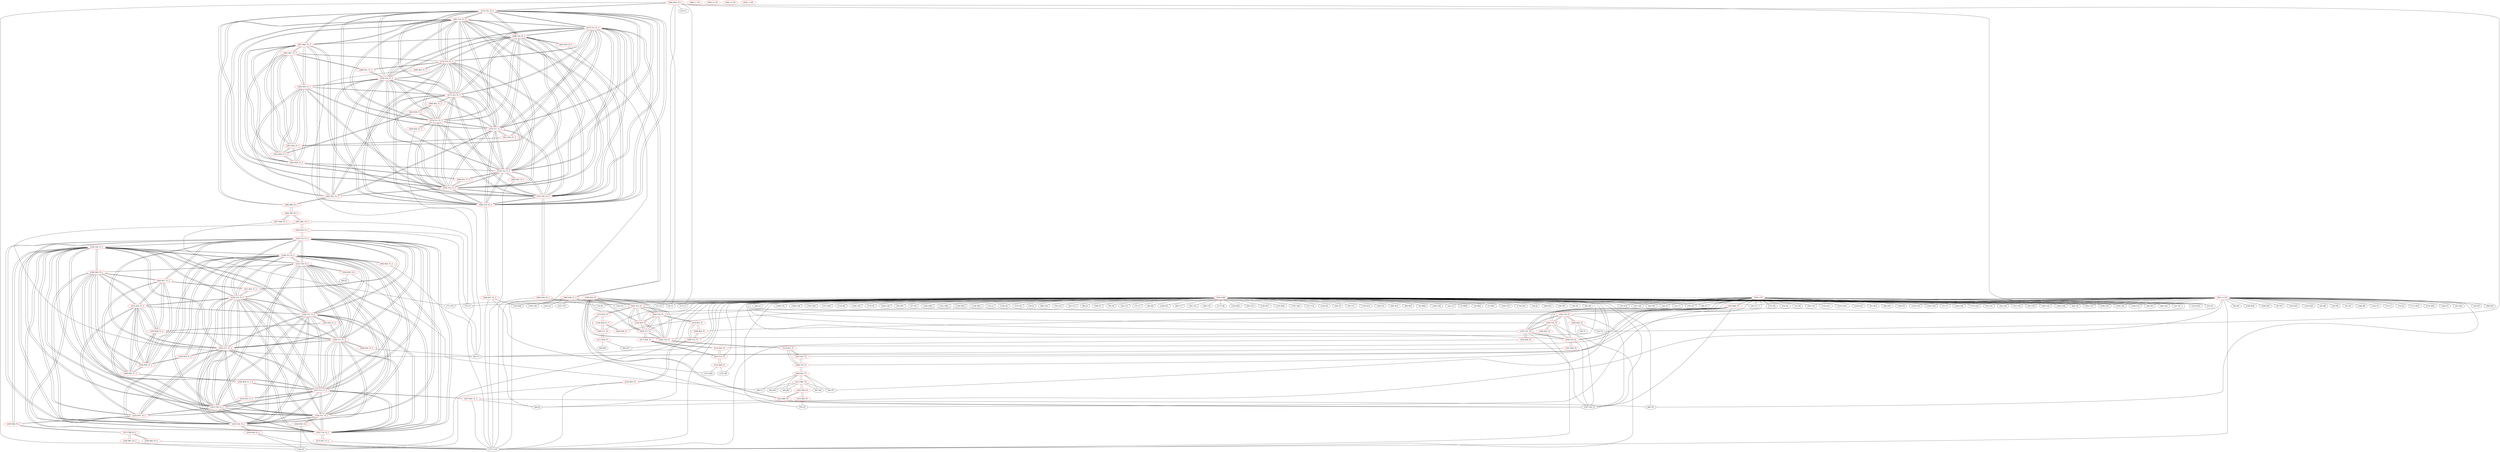 graph {
	188 [label="(188) R35_T2" color=red]
	203 [label="(203) T15_T1"]
	204 [label="(204) T16_T1"]
	202 [label="(202) T14_T1"]
	205 [label="(205) T17_T1"]
	218 [label="(218) R35_T1"]
	222 [label="(222) R80_P3"]
	187 [label="(187) T22_T1"]
	189 [label="(189) R36_T2" color=red]
	177 [label="(177) U10"]
	10 [label="(10) U2"]
	16 [label="(16) T1"]
	194 [label="(194) T18_T2"]
	190 [label="(190) R37_T2" color=red]
	177 [label="(177) U10"]
	195 [label="(195) T19_T2"]
	191 [label="(191) R38_T2" color=red]
	44 [label="(44) U5"]
	196 [label="(196) T20_T2"]
	192 [label="(192) R39_T2" color=red]
	177 [label="(177) U10"]
	197 [label="(197) T21_T2"]
	193 [label="(193) R40_T2" color=red]
	195 [label="(195) T19_T2"]
	196 [label="(196) T20_T2"]
	197 [label="(197) T21_T2"]
	187 [label="(187) T22_T1"]
	194 [label="(194) T18_T2"]
	194 [label="(194) T18_T2" color=red]
	195 [label="(195) T19_T2"]
	196 [label="(196) T20_T2"]
	197 [label="(197) T21_T2"]
	187 [label="(187) T22_T1"]
	193 [label="(193) R40_T2"]
	189 [label="(189) R36_T2"]
	195 [label="(195) T19_T2" color=red]
	196 [label="(196) T20_T2"]
	197 [label="(197) T21_T2"]
	187 [label="(187) T22_T1"]
	194 [label="(194) T18_T2"]
	193 [label="(193) R40_T2"]
	190 [label="(190) R37_T2"]
	196 [label="(196) T20_T2" color=red]
	195 [label="(195) T19_T2"]
	197 [label="(197) T21_T2"]
	187 [label="(187) T22_T1"]
	194 [label="(194) T18_T2"]
	193 [label="(193) R40_T2"]
	191 [label="(191) R38_T2"]
	197 [label="(197) T21_T2" color=red]
	195 [label="(195) T19_T2"]
	196 [label="(196) T20_T2"]
	187 [label="(187) T22_T1"]
	194 [label="(194) T18_T2"]
	193 [label="(193) R40_T2"]
	192 [label="(192) R39_T2"]
	198 [label="(198) T10_T1" color=red]
	206 [label="(206) R23_T1"]
	207 [label="(207) R27_T1"]
	214 [label="(214) R31_T1"]
	199 [label="(199) T11_T1" color=red]
	211 [label="(211) R24_T1"]
	215 [label="(215) R32_T1"]
	219 [label="(219) R28_T1_T"]
	200 [label="(200) T12_T1" color=red]
	216 [label="(216) R33_T1"]
	209 [label="(209) R29_T1"]
	210 [label="(210) R25_T1"]
	201 [label="(201) T13_T1" color=red]
	213 [label="(213) R30_T1"]
	217 [label="(217) R34_T1"]
	212 [label="(212) R26_T1"]
	202 [label="(202) T14_T1" color=red]
	203 [label="(203) T15_T1"]
	204 [label="(204) T16_T1"]
	205 [label="(205) T17_T1"]
	188 [label="(188) R35_T2"]
	218 [label="(218) R35_T1"]
	214 [label="(214) R31_T1"]
	203 [label="(203) T15_T1" color=red]
	204 [label="(204) T16_T1"]
	202 [label="(202) T14_T1"]
	205 [label="(205) T17_T1"]
	188 [label="(188) R35_T2"]
	218 [label="(218) R35_T1"]
	215 [label="(215) R32_T1"]
	204 [label="(204) T16_T1" color=red]
	203 [label="(203) T15_T1"]
	202 [label="(202) T14_T1"]
	205 [label="(205) T17_T1"]
	188 [label="(188) R35_T2"]
	218 [label="(218) R35_T1"]
	216 [label="(216) R33_T1"]
	205 [label="(205) T17_T1" color=red]
	203 [label="(203) T15_T1"]
	204 [label="(204) T16_T1"]
	202 [label="(202) T14_T1"]
	188 [label="(188) R35_T2"]
	218 [label="(218) R35_T1"]
	217 [label="(217) R34_T1"]
	206 [label="(206) R23_T1" color=red]
	221 [label="(221) R81_P3"]
	89 [label="(89) F1"]
	82 [label="(82) D7"]
	93 [label="(93) JP3"]
	92 [label="(92) JP2"]
	81 [label="(81) D8"]
	198 [label="(198) T10_T1"]
	207 [label="(207) R27_T1" color=red]
	198 [label="(198) T10_T1"]
	214 [label="(214) R31_T1"]
	208 [label="(208) R28_T1" color=red]
	219 [label="(219) R28_T1_T"]
	209 [label="(209) R29_T1" color=red]
	216 [label="(216) R33_T1"]
	200 [label="(200) T12_T1"]
	210 [label="(210) R25_T1" color=red]
	177 [label="(177) U10"]
	144 [label="(144) P2"]
	200 [label="(200) T12_T1"]
	211 [label="(211) R24_T1" color=red]
	95 [label="(95) R17"]
	94 [label="(94) JP4"]
	199 [label="(199) T11_T1"]
	212 [label="(212) R26_T1" color=red]
	132 [label="(132) Q6"]
	131 [label="(131) R42"]
	201 [label="(201) T13_T1"]
	213 [label="(213) R30_T1" color=red]
	217 [label="(217) R34_T1"]
	201 [label="(201) T13_T1"]
	214 [label="(214) R31_T1" color=red]
	207 [label="(207) R27_T1"]
	198 [label="(198) T10_T1"]
	202 [label="(202) T14_T1"]
	215 [label="(215) R32_T1" color=red]
	203 [label="(203) T15_T1"]
	199 [label="(199) T11_T1"]
	219 [label="(219) R28_T1_T"]
	216 [label="(216) R33_T1" color=red]
	204 [label="(204) T16_T1"]
	200 [label="(200) T12_T1"]
	209 [label="(209) R29_T1"]
	217 [label="(217) R34_T1" color=red]
	205 [label="(205) T17_T1"]
	213 [label="(213) R30_T1"]
	201 [label="(201) T13_T1"]
	218 [label="(218) R35_T1" color=red]
	203 [label="(203) T15_T1"]
	204 [label="(204) T16_T1"]
	202 [label="(202) T14_T1"]
	205 [label="(205) T17_T1"]
	188 [label="(188) R35_T2"]
	219 [label="(219) R28_T1_T" color=red]
	215 [label="(215) R32_T1"]
	199 [label="(199) T11_T1"]
	208 [label="(208) R28_T1"]
	220 [label="(220) T80_P3" color=red]
	221 [label="(221) R81_P3"]
	223 [label="(223) R82_P3"]
	222 [label="(222) R80_P3"]
	221 [label="(221) R81_P3" color=red]
	89 [label="(89) F1"]
	82 [label="(82) D7"]
	93 [label="(93) JP3"]
	92 [label="(92) JP2"]
	81 [label="(81) D8"]
	206 [label="(206) R23_T1"]
	220 [label="(220) T80_P3"]
	222 [label="(222) R80_P3" color=red]
	187 [label="(187) T22_T1"]
	188 [label="(188) R35_T2"]
	220 [label="(220) T80_P3"]
	223 [label="(223) R82_P3" color=red]
	78 [label="(78) U9"]
	220 [label="(220) T80_P3"]
	224 [label="(224) T22_T1_2" color=red]
	238 [label="(238) T13_T1_2"]
	231 [label="(231) T18_T2_2"]
	232 [label="(232) T19_T2_2"]
	237 [label="(237) T12_T1_2"]
	240 [label="(240) T15_T1_2"]
	239 [label="(239) T14_T1_2"]
	233 [label="(233) T20_T2_2"]
	234 [label="(234) T21_T2_2"]
	236 [label="(236) T11_T1_2"]
	235 [label="(235) T10_T1_2"]
	241 [label="(241) T16_T1_2"]
	242 [label="(242) T17_T1_2"]
	230 [label="(230) R40_T2_2"]
	259 [label="(259) R80_P3_2"]
	225 [label="(225) R35_T2_2"]
	225 [label="(225) R35_T2_2" color=red]
	240 [label="(240) T15_T1_2"]
	241 [label="(241) T16_T1_2"]
	239 [label="(239) T14_T1_2"]
	242 [label="(242) T17_T1_2"]
	255 [label="(255) R35_T1_2"]
	259 [label="(259) R80_P3_2"]
	224 [label="(224) T22_T1_2"]
	226 [label="(226) R36_T2_2" color=red]
	85 [label="(85) J5"]
	89 [label="(89) F1"]
	231 [label="(231) T18_T2_2"]
	227 [label="(227) R37_T2_2" color=red]
	177 [label="(177) U10"]
	232 [label="(232) T19_T2_2"]
	228 [label="(228) R38_T2_2" color=red]
	177 [label="(177) U10"]
	144 [label="(144) P2"]
	233 [label="(233) T20_T2_2"]
	229 [label="(229) R39_T2_2" color=red]
	144 [label="(144) P2"]
	177 [label="(177) U10"]
	234 [label="(234) T21_T2_2"]
	230 [label="(230) R40_T2_2" color=red]
	232 [label="(232) T19_T2_2"]
	233 [label="(233) T20_T2_2"]
	234 [label="(234) T21_T2_2"]
	224 [label="(224) T22_T1_2"]
	231 [label="(231) T18_T2_2"]
	246 [label="(246) R29_T1_2"]
	245 [label="(245) R28_T1_2"]
	250 [label="(250) R30_T1_2"]
	244 [label="(244) R27_T1_2"]
	255 [label="(255) R35_T1_2"]
	231 [label="(231) T18_T2_2" color=red]
	238 [label="(238) T13_T1_2"]
	232 [label="(232) T19_T2_2"]
	237 [label="(237) T12_T1_2"]
	240 [label="(240) T15_T1_2"]
	239 [label="(239) T14_T1_2"]
	233 [label="(233) T20_T2_2"]
	234 [label="(234) T21_T2_2"]
	236 [label="(236) T11_T1_2"]
	235 [label="(235) T10_T1_2"]
	224 [label="(224) T22_T1_2"]
	241 [label="(241) T16_T1_2"]
	242 [label="(242) T17_T1_2"]
	230 [label="(230) R40_T2_2"]
	226 [label="(226) R36_T2_2"]
	232 [label="(232) T19_T2_2" color=red]
	238 [label="(238) T13_T1_2"]
	231 [label="(231) T18_T2_2"]
	237 [label="(237) T12_T1_2"]
	240 [label="(240) T15_T1_2"]
	239 [label="(239) T14_T1_2"]
	233 [label="(233) T20_T2_2"]
	234 [label="(234) T21_T2_2"]
	236 [label="(236) T11_T1_2"]
	235 [label="(235) T10_T1_2"]
	224 [label="(224) T22_T1_2"]
	241 [label="(241) T16_T1_2"]
	242 [label="(242) T17_T1_2"]
	230 [label="(230) R40_T2_2"]
	227 [label="(227) R37_T2_2"]
	233 [label="(233) T20_T2_2" color=red]
	238 [label="(238) T13_T1_2"]
	231 [label="(231) T18_T2_2"]
	232 [label="(232) T19_T2_2"]
	237 [label="(237) T12_T1_2"]
	240 [label="(240) T15_T1_2"]
	239 [label="(239) T14_T1_2"]
	234 [label="(234) T21_T2_2"]
	236 [label="(236) T11_T1_2"]
	235 [label="(235) T10_T1_2"]
	224 [label="(224) T22_T1_2"]
	241 [label="(241) T16_T1_2"]
	242 [label="(242) T17_T1_2"]
	230 [label="(230) R40_T2_2"]
	228 [label="(228) R38_T2_2"]
	234 [label="(234) T21_T2_2" color=red]
	238 [label="(238) T13_T1_2"]
	231 [label="(231) T18_T2_2"]
	232 [label="(232) T19_T2_2"]
	237 [label="(237) T12_T1_2"]
	240 [label="(240) T15_T1_2"]
	239 [label="(239) T14_T1_2"]
	233 [label="(233) T20_T2_2"]
	236 [label="(236) T11_T1_2"]
	235 [label="(235) T10_T1_2"]
	224 [label="(224) T22_T1_2"]
	241 [label="(241) T16_T1_2"]
	242 [label="(242) T17_T1_2"]
	230 [label="(230) R40_T2_2"]
	229 [label="(229) R39_T2_2"]
	235 [label="(235) T10_T1_2" color=red]
	238 [label="(238) T13_T1_2"]
	231 [label="(231) T18_T2_2"]
	232 [label="(232) T19_T2_2"]
	237 [label="(237) T12_T1_2"]
	240 [label="(240) T15_T1_2"]
	239 [label="(239) T14_T1_2"]
	233 [label="(233) T20_T2_2"]
	234 [label="(234) T21_T2_2"]
	236 [label="(236) T11_T1_2"]
	224 [label="(224) T22_T1_2"]
	241 [label="(241) T16_T1_2"]
	242 [label="(242) T17_T1_2"]
	243 [label="(243) R23_T1_2"]
	244 [label="(244) R27_T1_2"]
	251 [label="(251) R31_T1_2"]
	236 [label="(236) T11_T1_2" color=red]
	238 [label="(238) T13_T1_2"]
	231 [label="(231) T18_T2_2"]
	232 [label="(232) T19_T2_2"]
	237 [label="(237) T12_T1_2"]
	240 [label="(240) T15_T1_2"]
	239 [label="(239) T14_T1_2"]
	233 [label="(233) T20_T2_2"]
	234 [label="(234) T21_T2_2"]
	235 [label="(235) T10_T1_2"]
	224 [label="(224) T22_T1_2"]
	241 [label="(241) T16_T1_2"]
	242 [label="(242) T17_T1_2"]
	248 [label="(248) R24_T1_2"]
	252 [label="(252) R32_T1_2"]
	245 [label="(245) R28_T1_2"]
	237 [label="(237) T12_T1_2" color=red]
	238 [label="(238) T13_T1_2"]
	231 [label="(231) T18_T2_2"]
	232 [label="(232) T19_T2_2"]
	240 [label="(240) T15_T1_2"]
	239 [label="(239) T14_T1_2"]
	233 [label="(233) T20_T2_2"]
	234 [label="(234) T21_T2_2"]
	236 [label="(236) T11_T1_2"]
	235 [label="(235) T10_T1_2"]
	224 [label="(224) T22_T1_2"]
	241 [label="(241) T16_T1_2"]
	242 [label="(242) T17_T1_2"]
	253 [label="(253) R33_T1_2"]
	256 [label="(256) R29_T1_T_2"]
	247 [label="(247) R25_T1_2"]
	238 [label="(238) T13_T1_2" color=red]
	231 [label="(231) T18_T2_2"]
	232 [label="(232) T19_T2_2"]
	237 [label="(237) T12_T1_2"]
	240 [label="(240) T15_T1_2"]
	239 [label="(239) T14_T1_2"]
	233 [label="(233) T20_T2_2"]
	234 [label="(234) T21_T2_2"]
	236 [label="(236) T11_T1_2"]
	235 [label="(235) T10_T1_2"]
	224 [label="(224) T22_T1_2"]
	241 [label="(241) T16_T1_2"]
	242 [label="(242) T17_T1_2"]
	250 [label="(250) R30_T1_2"]
	254 [label="(254) R34_T1_2"]
	249 [label="(249) R26_T1_2"]
	239 [label="(239) T14_T1_2" color=red]
	238 [label="(238) T13_T1_2"]
	231 [label="(231) T18_T2_2"]
	232 [label="(232) T19_T2_2"]
	237 [label="(237) T12_T1_2"]
	240 [label="(240) T15_T1_2"]
	233 [label="(233) T20_T2_2"]
	234 [label="(234) T21_T2_2"]
	236 [label="(236) T11_T1_2"]
	235 [label="(235) T10_T1_2"]
	224 [label="(224) T22_T1_2"]
	241 [label="(241) T16_T1_2"]
	242 [label="(242) T17_T1_2"]
	225 [label="(225) R35_T2_2"]
	255 [label="(255) R35_T1_2"]
	251 [label="(251) R31_T1_2"]
	240 [label="(240) T15_T1_2" color=red]
	238 [label="(238) T13_T1_2"]
	231 [label="(231) T18_T2_2"]
	232 [label="(232) T19_T2_2"]
	237 [label="(237) T12_T1_2"]
	239 [label="(239) T14_T1_2"]
	233 [label="(233) T20_T2_2"]
	234 [label="(234) T21_T2_2"]
	236 [label="(236) T11_T1_2"]
	235 [label="(235) T10_T1_2"]
	224 [label="(224) T22_T1_2"]
	241 [label="(241) T16_T1_2"]
	242 [label="(242) T17_T1_2"]
	225 [label="(225) R35_T2_2"]
	255 [label="(255) R35_T1_2"]
	252 [label="(252) R32_T1_2"]
	241 [label="(241) T16_T1_2" color=red]
	238 [label="(238) T13_T1_2"]
	231 [label="(231) T18_T2_2"]
	232 [label="(232) T19_T2_2"]
	237 [label="(237) T12_T1_2"]
	240 [label="(240) T15_T1_2"]
	239 [label="(239) T14_T1_2"]
	233 [label="(233) T20_T2_2"]
	234 [label="(234) T21_T2_2"]
	236 [label="(236) T11_T1_2"]
	235 [label="(235) T10_T1_2"]
	224 [label="(224) T22_T1_2"]
	242 [label="(242) T17_T1_2"]
	225 [label="(225) R35_T2_2"]
	255 [label="(255) R35_T1_2"]
	253 [label="(253) R33_T1_2"]
	242 [label="(242) T17_T1_2" color=red]
	238 [label="(238) T13_T1_2"]
	231 [label="(231) T18_T2_2"]
	232 [label="(232) T19_T2_2"]
	237 [label="(237) T12_T1_2"]
	240 [label="(240) T15_T1_2"]
	239 [label="(239) T14_T1_2"]
	233 [label="(233) T20_T2_2"]
	234 [label="(234) T21_T2_2"]
	236 [label="(236) T11_T1_2"]
	235 [label="(235) T10_T1_2"]
	224 [label="(224) T22_T1_2"]
	241 [label="(241) T16_T1_2"]
	225 [label="(225) R35_T2_2"]
	255 [label="(255) R35_T1_2"]
	254 [label="(254) R34_T1_2"]
	243 [label="(243) R23_T1_2" color=red]
	44 [label="(44) U5"]
	75 [label="(75) Y3"]
	295 [label="(295) R81_P3_3"]
	235 [label="(235) T10_T1_2"]
	244 [label="(244) R27_T1_2" color=red]
	230 [label="(230) R40_T2_2"]
	246 [label="(246) R29_T1_2"]
	245 [label="(245) R28_T1_2"]
	250 [label="(250) R30_T1_2"]
	255 [label="(255) R35_T1_2"]
	235 [label="(235) T10_T1_2"]
	251 [label="(251) R31_T1_2"]
	245 [label="(245) R28_T1_2" color=red]
	230 [label="(230) R40_T2_2"]
	246 [label="(246) R29_T1_2"]
	250 [label="(250) R30_T1_2"]
	244 [label="(244) R27_T1_2"]
	255 [label="(255) R35_T1_2"]
	252 [label="(252) R32_T1_2"]
	236 [label="(236) T11_T1_2"]
	246 [label="(246) R29_T1_2" color=red]
	230 [label="(230) R40_T2_2"]
	245 [label="(245) R28_T1_2"]
	250 [label="(250) R30_T1_2"]
	244 [label="(244) R27_T1_2"]
	255 [label="(255) R35_T1_2"]
	256 [label="(256) R29_T1_T_2"]
	247 [label="(247) R25_T1_2" color=red]
	66 [label="(66) U6"]
	46 [label="(46) J4"]
	177 [label="(177) U10"]
	237 [label="(237) T12_T1_2"]
	248 [label="(248) R24_T1_2" color=red]
	44 [label="(44) U5"]
	236 [label="(236) T11_T1_2"]
	249 [label="(249) R26_T1_2" color=red]
	44 [label="(44) U5"]
	238 [label="(238) T13_T1_2"]
	250 [label="(250) R30_T1_2" color=red]
	230 [label="(230) R40_T2_2"]
	246 [label="(246) R29_T1_2"]
	245 [label="(245) R28_T1_2"]
	244 [label="(244) R27_T1_2"]
	255 [label="(255) R35_T1_2"]
	254 [label="(254) R34_T1_2"]
	238 [label="(238) T13_T1_2"]
	251 [label="(251) R31_T1_2" color=red]
	244 [label="(244) R27_T1_2"]
	235 [label="(235) T10_T1_2"]
	239 [label="(239) T14_T1_2"]
	252 [label="(252) R32_T1_2" color=red]
	240 [label="(240) T15_T1_2"]
	236 [label="(236) T11_T1_2"]
	245 [label="(245) R28_T1_2"]
	253 [label="(253) R33_T1_2" color=red]
	241 [label="(241) T16_T1_2"]
	237 [label="(237) T12_T1_2"]
	256 [label="(256) R29_T1_T_2"]
	254 [label="(254) R34_T1_2" color=red]
	242 [label="(242) T17_T1_2"]
	250 [label="(250) R30_T1_2"]
	238 [label="(238) T13_T1_2"]
	255 [label="(255) R35_T1_2" color=red]
	240 [label="(240) T15_T1_2"]
	241 [label="(241) T16_T1_2"]
	239 [label="(239) T14_T1_2"]
	242 [label="(242) T17_T1_2"]
	225 [label="(225) R35_T2_2"]
	230 [label="(230) R40_T2_2"]
	246 [label="(246) R29_T1_2"]
	245 [label="(245) R28_T1_2"]
	250 [label="(250) R30_T1_2"]
	244 [label="(244) R27_T1_2"]
	256 [label="(256) R29_T1_T_2" color=red]
	253 [label="(253) R33_T1_2"]
	237 [label="(237) T12_T1_2"]
	246 [label="(246) R29_T1_2"]
	257 [label="(257) T80_P3_2" color=red]
	258 [label="(258) R81_P3_2"]
	260 [label="(260) R82_P3_2"]
	259 [label="(259) R80_P3_2"]
	258 [label="(258) R81_P3_2" color=red]
	144 [label="(144) P2"]
	257 [label="(257) T80_P3_2"]
	259 [label="(259) R80_P3_2" color=red]
	224 [label="(224) T22_T1_2"]
	225 [label="(225) R35_T2_2"]
	257 [label="(257) T80_P3_2"]
	260 [label="(260) R82_P3_2" color=red]
	177 [label="(177) U10"]
	257 [label="(257) T80_P3_2"]
	261 [label="(261) T22_T1_3" color=red]
	275 [label="(275) T13_T1_3"]
	268 [label="(268) T18_T2_3"]
	269 [label="(269) T19_T2_3"]
	274 [label="(274) T12_T1_3"]
	277 [label="(277) T15_T1_3"]
	276 [label="(276) T14_T1_3"]
	270 [label="(270) T20_T2_3"]
	271 [label="(271) T21_T2_3"]
	273 [label="(273) T11_T1_3"]
	272 [label="(272) T10_T1_3"]
	278 [label="(278) T16_T1_3"]
	279 [label="(279) T17_T1_3"]
	267 [label="(267) R40_T2_3"]
	296 [label="(296) R80_P3_3"]
	262 [label="(262) R35_T2_3"]
	262 [label="(262) R35_T2_3" color=red]
	277 [label="(277) T15_T1_3"]
	278 [label="(278) T16_T1_3"]
	276 [label="(276) T14_T1_3"]
	279 [label="(279) T17_T1_3"]
	292 [label="(292) R35_T1_3"]
	296 [label="(296) R80_P3_3"]
	261 [label="(261) T22_T1_3"]
	263 [label="(263) R36_T2_3" color=red]
	46 [label="(46) J4"]
	268 [label="(268) T18_T2_3"]
	264 [label="(264) R37_T2_3" color=red]
	129 [label="(129) R40"]
	177 [label="(177) U10"]
	131 [label="(131) R42"]
	269 [label="(269) T19_T2_3"]
	265 [label="(265) R38_T2_3" color=red]
	9 [label="(9) U1"]
	14 [label="(14) R1"]
	177 [label="(177) U10"]
	270 [label="(270) T20_T2_3"]
	266 [label="(266) R39_T2_3" color=red]
	15 [label="(15) L1"]
	9 [label="(9) U1"]
	23 [label="(23) D3"]
	177 [label="(177) U10"]
	10 [label="(10) U2"]
	11 [label="(11) C2"]
	17 [label="(17) C3"]
	271 [label="(271) T21_T2_3"]
	267 [label="(267) R40_T2_3" color=red]
	269 [label="(269) T19_T2_3"]
	270 [label="(270) T20_T2_3"]
	271 [label="(271) T21_T2_3"]
	261 [label="(261) T22_T1_3"]
	268 [label="(268) T18_T2_3"]
	283 [label="(283) R29_T1_3"]
	293 [label="(293) R28_T1_T_3"]
	287 [label="(287) R30_T1_3"]
	281 [label="(281) R27_T1_3"]
	292 [label="(292) R35_T1_3"]
	268 [label="(268) T18_T2_3" color=red]
	275 [label="(275) T13_T1_3"]
	269 [label="(269) T19_T2_3"]
	274 [label="(274) T12_T1_3"]
	277 [label="(277) T15_T1_3"]
	276 [label="(276) T14_T1_3"]
	270 [label="(270) T20_T2_3"]
	271 [label="(271) T21_T2_3"]
	273 [label="(273) T11_T1_3"]
	272 [label="(272) T10_T1_3"]
	261 [label="(261) T22_T1_3"]
	278 [label="(278) T16_T1_3"]
	279 [label="(279) T17_T1_3"]
	267 [label="(267) R40_T2_3"]
	263 [label="(263) R36_T2_3"]
	269 [label="(269) T19_T2_3" color=red]
	275 [label="(275) T13_T1_3"]
	268 [label="(268) T18_T2_3"]
	274 [label="(274) T12_T1_3"]
	277 [label="(277) T15_T1_3"]
	276 [label="(276) T14_T1_3"]
	270 [label="(270) T20_T2_3"]
	271 [label="(271) T21_T2_3"]
	273 [label="(273) T11_T1_3"]
	272 [label="(272) T10_T1_3"]
	261 [label="(261) T22_T1_3"]
	278 [label="(278) T16_T1_3"]
	279 [label="(279) T17_T1_3"]
	267 [label="(267) R40_T2_3"]
	264 [label="(264) R37_T2_3"]
	270 [label="(270) T20_T2_3" color=red]
	275 [label="(275) T13_T1_3"]
	268 [label="(268) T18_T2_3"]
	269 [label="(269) T19_T2_3"]
	274 [label="(274) T12_T1_3"]
	277 [label="(277) T15_T1_3"]
	276 [label="(276) T14_T1_3"]
	271 [label="(271) T21_T2_3"]
	273 [label="(273) T11_T1_3"]
	272 [label="(272) T10_T1_3"]
	261 [label="(261) T22_T1_3"]
	278 [label="(278) T16_T1_3"]
	279 [label="(279) T17_T1_3"]
	267 [label="(267) R40_T2_3"]
	265 [label="(265) R38_T2_3"]
	271 [label="(271) T21_T2_3" color=red]
	275 [label="(275) T13_T1_3"]
	268 [label="(268) T18_T2_3"]
	269 [label="(269) T19_T2_3"]
	274 [label="(274) T12_T1_3"]
	277 [label="(277) T15_T1_3"]
	276 [label="(276) T14_T1_3"]
	270 [label="(270) T20_T2_3"]
	273 [label="(273) T11_T1_3"]
	272 [label="(272) T10_T1_3"]
	261 [label="(261) T22_T1_3"]
	278 [label="(278) T16_T1_3"]
	279 [label="(279) T17_T1_3"]
	267 [label="(267) R40_T2_3"]
	266 [label="(266) R39_T2_3"]
	272 [label="(272) T10_T1_3" color=red]
	275 [label="(275) T13_T1_3"]
	268 [label="(268) T18_T2_3"]
	269 [label="(269) T19_T2_3"]
	274 [label="(274) T12_T1_3"]
	277 [label="(277) T15_T1_3"]
	276 [label="(276) T14_T1_3"]
	270 [label="(270) T20_T2_3"]
	271 [label="(271) T21_T2_3"]
	273 [label="(273) T11_T1_3"]
	261 [label="(261) T22_T1_3"]
	278 [label="(278) T16_T1_3"]
	279 [label="(279) T17_T1_3"]
	280 [label="(280) R23_T1_3"]
	281 [label="(281) R27_T1_3"]
	288 [label="(288) R31_T1_3"]
	273 [label="(273) T11_T1_3" color=red]
	275 [label="(275) T13_T1_3"]
	268 [label="(268) T18_T2_3"]
	269 [label="(269) T19_T2_3"]
	274 [label="(274) T12_T1_3"]
	277 [label="(277) T15_T1_3"]
	276 [label="(276) T14_T1_3"]
	270 [label="(270) T20_T2_3"]
	271 [label="(271) T21_T2_3"]
	272 [label="(272) T10_T1_3"]
	261 [label="(261) T22_T1_3"]
	278 [label="(278) T16_T1_3"]
	279 [label="(279) T17_T1_3"]
	285 [label="(285) R24_T1_3"]
	289 [label="(289) R32_T1_3"]
	282 [label="(282) R28_T1_3"]
	274 [label="(274) T12_T1_3" color=red]
	275 [label="(275) T13_T1_3"]
	268 [label="(268) T18_T2_3"]
	269 [label="(269) T19_T2_3"]
	277 [label="(277) T15_T1_3"]
	276 [label="(276) T14_T1_3"]
	270 [label="(270) T20_T2_3"]
	271 [label="(271) T21_T2_3"]
	273 [label="(273) T11_T1_3"]
	272 [label="(272) T10_T1_3"]
	261 [label="(261) T22_T1_3"]
	278 [label="(278) T16_T1_3"]
	279 [label="(279) T17_T1_3"]
	290 [label="(290) R33_T1_3"]
	283 [label="(283) R29_T1_3"]
	284 [label="(284) R25_T1_3"]
	275 [label="(275) T13_T1_3" color=red]
	268 [label="(268) T18_T2_3"]
	269 [label="(269) T19_T2_3"]
	274 [label="(274) T12_T1_3"]
	277 [label="(277) T15_T1_3"]
	276 [label="(276) T14_T1_3"]
	270 [label="(270) T20_T2_3"]
	271 [label="(271) T21_T2_3"]
	273 [label="(273) T11_T1_3"]
	272 [label="(272) T10_T1_3"]
	261 [label="(261) T22_T1_3"]
	278 [label="(278) T16_T1_3"]
	279 [label="(279) T17_T1_3"]
	287 [label="(287) R30_T1_3"]
	291 [label="(291) R34_T1_3"]
	286 [label="(286) R26_T1_3"]
	276 [label="(276) T14_T1_3" color=red]
	275 [label="(275) T13_T1_3"]
	268 [label="(268) T18_T2_3"]
	269 [label="(269) T19_T2_3"]
	274 [label="(274) T12_T1_3"]
	277 [label="(277) T15_T1_3"]
	270 [label="(270) T20_T2_3"]
	271 [label="(271) T21_T2_3"]
	273 [label="(273) T11_T1_3"]
	272 [label="(272) T10_T1_3"]
	261 [label="(261) T22_T1_3"]
	278 [label="(278) T16_T1_3"]
	279 [label="(279) T17_T1_3"]
	262 [label="(262) R35_T2_3"]
	292 [label="(292) R35_T1_3"]
	288 [label="(288) R31_T1_3"]
	277 [label="(277) T15_T1_3" color=red]
	275 [label="(275) T13_T1_3"]
	268 [label="(268) T18_T2_3"]
	269 [label="(269) T19_T2_3"]
	274 [label="(274) T12_T1_3"]
	276 [label="(276) T14_T1_3"]
	270 [label="(270) T20_T2_3"]
	271 [label="(271) T21_T2_3"]
	273 [label="(273) T11_T1_3"]
	272 [label="(272) T10_T1_3"]
	261 [label="(261) T22_T1_3"]
	278 [label="(278) T16_T1_3"]
	279 [label="(279) T17_T1_3"]
	262 [label="(262) R35_T2_3"]
	292 [label="(292) R35_T1_3"]
	289 [label="(289) R32_T1_3"]
	278 [label="(278) T16_T1_3" color=red]
	275 [label="(275) T13_T1_3"]
	268 [label="(268) T18_T2_3"]
	269 [label="(269) T19_T2_3"]
	274 [label="(274) T12_T1_3"]
	277 [label="(277) T15_T1_3"]
	276 [label="(276) T14_T1_3"]
	270 [label="(270) T20_T2_3"]
	271 [label="(271) T21_T2_3"]
	273 [label="(273) T11_T1_3"]
	272 [label="(272) T10_T1_3"]
	261 [label="(261) T22_T1_3"]
	279 [label="(279) T17_T1_3"]
	262 [label="(262) R35_T2_3"]
	292 [label="(292) R35_T1_3"]
	290 [label="(290) R33_T1_3"]
	279 [label="(279) T17_T1_3" color=red]
	275 [label="(275) T13_T1_3"]
	268 [label="(268) T18_T2_3"]
	269 [label="(269) T19_T2_3"]
	274 [label="(274) T12_T1_3"]
	277 [label="(277) T15_T1_3"]
	276 [label="(276) T14_T1_3"]
	270 [label="(270) T20_T2_3"]
	271 [label="(271) T21_T2_3"]
	273 [label="(273) T11_T1_3"]
	272 [label="(272) T10_T1_3"]
	261 [label="(261) T22_T1_3"]
	278 [label="(278) T16_T1_3"]
	262 [label="(262) R35_T2_3"]
	292 [label="(292) R35_T1_3"]
	291 [label="(291) R34_T1_3"]
	280 [label="(280) R23_T1_3" color=red]
	177 [label="(177) U10"]
	272 [label="(272) T10_T1_3"]
	281 [label="(281) R27_T1_3" color=red]
	267 [label="(267) R40_T2_3"]
	283 [label="(283) R29_T1_3"]
	293 [label="(293) R28_T1_T_3"]
	287 [label="(287) R30_T1_3"]
	292 [label="(292) R35_T1_3"]
	272 [label="(272) T10_T1_3"]
	288 [label="(288) R31_T1_3"]
	282 [label="(282) R28_T1_3" color=red]
	289 [label="(289) R32_T1_3"]
	273 [label="(273) T11_T1_3"]
	293 [label="(293) R28_T1_T_3"]
	283 [label="(283) R29_T1_3" color=red]
	267 [label="(267) R40_T2_3"]
	293 [label="(293) R28_T1_T_3"]
	287 [label="(287) R30_T1_3"]
	281 [label="(281) R27_T1_3"]
	292 [label="(292) R35_T1_3"]
	290 [label="(290) R33_T1_3"]
	274 [label="(274) T12_T1_3"]
	284 [label="(284) R25_T1_3" color=red]
	177 [label="(177) U10"]
	274 [label="(274) T12_T1_3"]
	285 [label="(285) R24_T1_3" color=red]
	44 [label="(44) U5"]
	273 [label="(273) T11_T1_3"]
	286 [label="(286) R26_T1_3" color=red]
	156 [label="(156) C50"]
	152 [label="(152) L9"]
	177 [label="(177) U10"]
	167 [label="(167) C51"]
	22 [label="(22) L3"]
	143 [label="(143) P1"]
	275 [label="(275) T13_T1_3"]
	287 [label="(287) R30_T1_3" color=red]
	267 [label="(267) R40_T2_3"]
	283 [label="(283) R29_T1_3"]
	293 [label="(293) R28_T1_T_3"]
	281 [label="(281) R27_T1_3"]
	292 [label="(292) R35_T1_3"]
	291 [label="(291) R34_T1_3"]
	275 [label="(275) T13_T1_3"]
	288 [label="(288) R31_T1_3" color=red]
	281 [label="(281) R27_T1_3"]
	272 [label="(272) T10_T1_3"]
	276 [label="(276) T14_T1_3"]
	289 [label="(289) R32_T1_3" color=red]
	277 [label="(277) T15_T1_3"]
	273 [label="(273) T11_T1_3"]
	282 [label="(282) R28_T1_3"]
	290 [label="(290) R33_T1_3" color=red]
	278 [label="(278) T16_T1_3"]
	274 [label="(274) T12_T1_3"]
	283 [label="(283) R29_T1_3"]
	291 [label="(291) R34_T1_3" color=red]
	279 [label="(279) T17_T1_3"]
	287 [label="(287) R30_T1_3"]
	275 [label="(275) T13_T1_3"]
	292 [label="(292) R35_T1_3" color=red]
	277 [label="(277) T15_T1_3"]
	278 [label="(278) T16_T1_3"]
	276 [label="(276) T14_T1_3"]
	279 [label="(279) T17_T1_3"]
	262 [label="(262) R35_T2_3"]
	267 [label="(267) R40_T2_3"]
	283 [label="(283) R29_T1_3"]
	293 [label="(293) R28_T1_T_3"]
	287 [label="(287) R30_T1_3"]
	281 [label="(281) R27_T1_3"]
	293 [label="(293) R28_T1_T_3" color=red]
	267 [label="(267) R40_T2_3"]
	283 [label="(283) R29_T1_3"]
	287 [label="(287) R30_T1_3"]
	281 [label="(281) R27_T1_3"]
	292 [label="(292) R35_T1_3"]
	282 [label="(282) R28_T1_3"]
	294 [label="(294) T80_P3_3" color=red]
	295 [label="(295) R81_P3_3"]
	297 [label="(297) R82_P3_3"]
	296 [label="(296) R80_P3_3"]
	295 [label="(295) R81_P3_3" color=red]
	44 [label="(44) U5"]
	75 [label="(75) Y3"]
	243 [label="(243) R23_T1_2"]
	294 [label="(294) T80_P3_3"]
	296 [label="(296) R80_P3_3" color=red]
	261 [label="(261) T22_T1_3"]
	262 [label="(262) R35_T2_3"]
	294 [label="(294) T80_P3_3"]
	297 [label="(297) R82_P3_3" color=red]
	77 [label="(77) C53"]
	294 [label="(294) T80_P3_3"]
	298 [label="(298) +1.5V" color=red]
	299 [label="(299) +1.2V" color=red]
	300 [label="(300) +5V" color=red]
	9 [label="(9) U1"]
	133 [label="(133) D10"]
	151 [label="(151) F6"]
	33 [label="(33) D2"]
	32 [label="(32) C4"]
	31 [label="(31) R3"]
	135 [label="(135) D11"]
	123 [label="(123) LED1"]
	134 [label="(134) D12"]
	91 [label="(91) R13"]
	12 [label="(12) C1"]
	78 [label="(78) U9"]
	79 [label="(79) C27"]
	28 [label="(28) C5"]
	84 [label="(84) R15"]
	35 [label="(35) D16"]
	87 [label="(87) C26"]
	150 [label="(150) F4"]
	21 [label="(21) D4"]
	30 [label="(30) TP2"]
	24 [label="(24) U3"]
	23 [label="(23) D3"]
	193 [label="(193) R40_T2"]
	209 [label="(209) R29_T1"]
	208 [label="(208) R28_T1"]
	213 [label="(213) R30_T1"]
	207 [label="(207) R27_T1"]
	218 [label="(218) R35_T1"]
	301 [label="(301) +3.3V" color=red]
	149 [label="(149) F5"]
	60 [label="(60) C23"]
	56 [label="(56) C22"]
	154 [label="(154) C43"]
	61 [label="(61) R10"]
	163 [label="(163) C39"]
	177 [label="(177) U10"]
	22 [label="(22) L3"]
	20 [label="(20) R2"]
	37 [label="(37) C7"]
	99 [label="(99) R23"]
	26 [label="(26) D6"]
	24 [label="(24) U3"]
	108 [label="(108) R26"]
	164 [label="(164) C40"]
	29 [label="(29) TP1"]
	168 [label="(168) R55"]
	173 [label="(173) C42"]
	66 [label="(66) U6"]
	53 [label="(53) C21"]
	52 [label="(52) C20"]
	67 [label="(67) R7"]
	51 [label="(51) C19"]
	50 [label="(50) C18"]
	105 [label="(105) R25"]
	165 [label="(165) C41"]
	162 [label="(162) C38"]
	102 [label="(102) R24"]
	64 [label="(64) U8"]
	161 [label="(161) C37"]
	160 [label="(160) C35"]
	159 [label="(159) C34"]
	158 [label="(158) C33"]
	63 [label="(63) R8"]
	62 [label="(62) R9"]
	41 [label="(41) R5"]
	44 [label="(44) U5"]
	46 [label="(46) J4"]
	186 [label="(186) R6"]
	142 [label="(142) F3"]
	73 [label="(73) L5"]
	74 [label="(74) L6"]
	171 [label="(171) R52"]
	170 [label="(170) R50"]
	302 [label="(302) +1.0V" color=red]
	303 [label="(303) +1.8V" color=red]
	304 [label="(304) GND" color=red]
	11 [label="(11) C2"]
	109 [label="(109) C31"]
	166 [label="(166) C48"]
	164 [label="(164) C40"]
	165 [label="(165) C41"]
	162 [label="(162) C38"]
	161 [label="(161) C37"]
	103 [label="(103) C29"]
	64 [label="(64) U8"]
	127 [label="(127) R39"]
	160 [label="(160) C35"]
	114 [label="(114) Q2"]
	106 [label="(106) C30"]
	175 [label="(175) S5"]
	100 [label="(100) C28"]
	163 [label="(163) C39"]
	25 [label="(25) BT1"]
	24 [label="(24) U3"]
	27 [label="(27) C6"]
	177 [label="(177) U10"]
	30 [label="(30) TP2"]
	28 [label="(28) C5"]
	29 [label="(29) TP1"]
	144 [label="(144) P2"]
	140 [label="(140) SW4"]
	141 [label="(141) SW2"]
	132 [label="(132) Q6"]
	9 [label="(9) U1"]
	14 [label="(14) R1"]
	139 [label="(139) SW3"]
	138 [label="(138) SW1"]
	13 [label="(13) L2"]
	12 [label="(12) C1"]
	17 [label="(17) C3"]
	173 [label="(173) C42"]
	136 [label="(136) Q5"]
	137 [label="(137) Q1"]
	19 [label="(19) J1"]
	69 [label="(69) C24"]
	70 [label="(70) C25"]
	44 [label="(44) U5"]
	43 [label="(43) C13"]
	75 [label="(75) Y3"]
	68 [label="(68) J3"]
	169 [label="(169) Y1"]
	76 [label="(76) C8"]
	77 [label="(77) C53"]
	42 [label="(42) C15"]
	46 [label="(46) J4"]
	71 [label="(71) L7"]
	40 [label="(40) R4"]
	66 [label="(66) U6"]
	53 [label="(53) C21"]
	52 [label="(52) C20"]
	128 [label="(128) R31"]
	51 [label="(51) C19"]
	50 [label="(50) C18"]
	49 [label="(49) C17"]
	54 [label="(54) C12"]
	48 [label="(48) C16"]
	117 [label="(117) Q4"]
	124 [label="(124) R30"]
	65 [label="(65) C10"]
	126 [label="(126) R27"]
	158 [label="(158) C33"]
	125 [label="(125) R36"]
	60 [label="(60) C23"]
	155 [label="(155) C46"]
	129 [label="(129) R40"]
	57 [label="(57) C14"]
	120 [label="(120) Q3"]
	58 [label="(58) C9"]
	159 [label="(159) C34"]
	154 [label="(154) C43"]
	56 [label="(56) C22"]
	55 [label="(55) C11"]
	143 [label="(143) P1"]
	178 [label="(178) D13"]
	183 [label="(183) Y2"]
	78 [label="(78) U9"]
	79 [label="(79) C27"]
	82 [label="(82) D7"]
	86 [label="(86) R14"]
	87 [label="(87) C26"]
	90 [label="(90) R18"]
	6 [label="(6) MH4"]
	184 [label="(184) C49"]
	5 [label="(5) MH3"]
	4 [label="(4) MH2"]
	1 [label="(1) MH1"]
	185 [label="(185) C52"]
	179 [label="(179) D14"]
	35 [label="(35) D16"]
	34 [label="(34) J2"]
	96 [label="(96) R12"]
	32 [label="(32) C4"]
	38 [label="(38) TP3"]
	39 [label="(39) D5"]
	37 [label="(37) C7"]
	95 [label="(95) R17"]
	83 [label="(83) D9"]
	36 [label="(36) L4"]
	201 [label="(201) T13_T1"]
	194 [label="(194) T18_T2"]
	195 [label="(195) T19_T2"]
	200 [label="(200) T12_T1"]
	203 [label="(203) T15_T1"]
	202 [label="(202) T14_T1"]
	196 [label="(196) T20_T2"]
	197 [label="(197) T21_T2"]
	199 [label="(199) T11_T1"]
	198 [label="(198) T10_T1"]
	187 [label="(187) T22_T1"]
	204 [label="(204) T16_T1"]
	205 [label="(205) T17_T1"]
	188 -- 203
	188 -- 204
	188 -- 202
	188 -- 205
	188 -- 218
	188 -- 222
	188 -- 187
	189 -- 177
	189 -- 10
	189 -- 16
	189 -- 194
	190 -- 177
	190 -- 195
	191 -- 44
	191 -- 196
	192 -- 177
	192 -- 197
	193 -- 195
	193 -- 196
	193 -- 197
	193 -- 187
	193 -- 194
	194 -- 195
	194 -- 196
	194 -- 197
	194 -- 187
	194 -- 193
	194 -- 189
	195 -- 196
	195 -- 197
	195 -- 187
	195 -- 194
	195 -- 193
	195 -- 190
	196 -- 195
	196 -- 197
	196 -- 187
	196 -- 194
	196 -- 193
	196 -- 191
	197 -- 195
	197 -- 196
	197 -- 187
	197 -- 194
	197 -- 193
	197 -- 192
	198 -- 206
	198 -- 207
	198 -- 214
	199 -- 211
	199 -- 215
	199 -- 219
	200 -- 216
	200 -- 209
	200 -- 210
	201 -- 213
	201 -- 217
	201 -- 212
	202 -- 203
	202 -- 204
	202 -- 205
	202 -- 188
	202 -- 218
	202 -- 214
	203 -- 204
	203 -- 202
	203 -- 205
	203 -- 188
	203 -- 218
	203 -- 215
	204 -- 203
	204 -- 202
	204 -- 205
	204 -- 188
	204 -- 218
	204 -- 216
	205 -- 203
	205 -- 204
	205 -- 202
	205 -- 188
	205 -- 218
	205 -- 217
	206 -- 221
	206 -- 89
	206 -- 82
	206 -- 93
	206 -- 92
	206 -- 81
	206 -- 198
	207 -- 198
	207 -- 214
	208 -- 219
	209 -- 216
	209 -- 200
	210 -- 177
	210 -- 144
	210 -- 200
	211 -- 95
	211 -- 94
	211 -- 199
	212 -- 132
	212 -- 131
	212 -- 201
	213 -- 217
	213 -- 201
	214 -- 207
	214 -- 198
	214 -- 202
	215 -- 203
	215 -- 199
	215 -- 219
	216 -- 204
	216 -- 200
	216 -- 209
	217 -- 205
	217 -- 213
	217 -- 201
	218 -- 203
	218 -- 204
	218 -- 202
	218 -- 205
	218 -- 188
	219 -- 215
	219 -- 199
	219 -- 208
	220 -- 221
	220 -- 223
	220 -- 222
	221 -- 89
	221 -- 82
	221 -- 93
	221 -- 92
	221 -- 81
	221 -- 206
	221 -- 220
	222 -- 187
	222 -- 188
	222 -- 220
	223 -- 78
	223 -- 220
	224 -- 238
	224 -- 231
	224 -- 232
	224 -- 237
	224 -- 240
	224 -- 239
	224 -- 233
	224 -- 234
	224 -- 236
	224 -- 235
	224 -- 241
	224 -- 242
	224 -- 230
	224 -- 259
	224 -- 225
	225 -- 240
	225 -- 241
	225 -- 239
	225 -- 242
	225 -- 255
	225 -- 259
	225 -- 224
	226 -- 85
	226 -- 89
	226 -- 231
	227 -- 177
	227 -- 232
	228 -- 177
	228 -- 144
	228 -- 233
	229 -- 144
	229 -- 177
	229 -- 234
	230 -- 232
	230 -- 233
	230 -- 234
	230 -- 224
	230 -- 231
	230 -- 246
	230 -- 245
	230 -- 250
	230 -- 244
	230 -- 255
	231 -- 238
	231 -- 232
	231 -- 237
	231 -- 240
	231 -- 239
	231 -- 233
	231 -- 234
	231 -- 236
	231 -- 235
	231 -- 224
	231 -- 241
	231 -- 242
	231 -- 230
	231 -- 226
	232 -- 238
	232 -- 231
	232 -- 237
	232 -- 240
	232 -- 239
	232 -- 233
	232 -- 234
	232 -- 236
	232 -- 235
	232 -- 224
	232 -- 241
	232 -- 242
	232 -- 230
	232 -- 227
	233 -- 238
	233 -- 231
	233 -- 232
	233 -- 237
	233 -- 240
	233 -- 239
	233 -- 234
	233 -- 236
	233 -- 235
	233 -- 224
	233 -- 241
	233 -- 242
	233 -- 230
	233 -- 228
	234 -- 238
	234 -- 231
	234 -- 232
	234 -- 237
	234 -- 240
	234 -- 239
	234 -- 233
	234 -- 236
	234 -- 235
	234 -- 224
	234 -- 241
	234 -- 242
	234 -- 230
	234 -- 229
	235 -- 238
	235 -- 231
	235 -- 232
	235 -- 237
	235 -- 240
	235 -- 239
	235 -- 233
	235 -- 234
	235 -- 236
	235 -- 224
	235 -- 241
	235 -- 242
	235 -- 243
	235 -- 244
	235 -- 251
	236 -- 238
	236 -- 231
	236 -- 232
	236 -- 237
	236 -- 240
	236 -- 239
	236 -- 233
	236 -- 234
	236 -- 235
	236 -- 224
	236 -- 241
	236 -- 242
	236 -- 248
	236 -- 252
	236 -- 245
	237 -- 238
	237 -- 231
	237 -- 232
	237 -- 240
	237 -- 239
	237 -- 233
	237 -- 234
	237 -- 236
	237 -- 235
	237 -- 224
	237 -- 241
	237 -- 242
	237 -- 253
	237 -- 256
	237 -- 247
	238 -- 231
	238 -- 232
	238 -- 237
	238 -- 240
	238 -- 239
	238 -- 233
	238 -- 234
	238 -- 236
	238 -- 235
	238 -- 224
	238 -- 241
	238 -- 242
	238 -- 250
	238 -- 254
	238 -- 249
	239 -- 238
	239 -- 231
	239 -- 232
	239 -- 237
	239 -- 240
	239 -- 233
	239 -- 234
	239 -- 236
	239 -- 235
	239 -- 224
	239 -- 241
	239 -- 242
	239 -- 225
	239 -- 255
	239 -- 251
	240 -- 238
	240 -- 231
	240 -- 232
	240 -- 237
	240 -- 239
	240 -- 233
	240 -- 234
	240 -- 236
	240 -- 235
	240 -- 224
	240 -- 241
	240 -- 242
	240 -- 225
	240 -- 255
	240 -- 252
	241 -- 238
	241 -- 231
	241 -- 232
	241 -- 237
	241 -- 240
	241 -- 239
	241 -- 233
	241 -- 234
	241 -- 236
	241 -- 235
	241 -- 224
	241 -- 242
	241 -- 225
	241 -- 255
	241 -- 253
	242 -- 238
	242 -- 231
	242 -- 232
	242 -- 237
	242 -- 240
	242 -- 239
	242 -- 233
	242 -- 234
	242 -- 236
	242 -- 235
	242 -- 224
	242 -- 241
	242 -- 225
	242 -- 255
	242 -- 254
	243 -- 44
	243 -- 75
	243 -- 295
	243 -- 235
	244 -- 230
	244 -- 246
	244 -- 245
	244 -- 250
	244 -- 255
	244 -- 235
	244 -- 251
	245 -- 230
	245 -- 246
	245 -- 250
	245 -- 244
	245 -- 255
	245 -- 252
	245 -- 236
	246 -- 230
	246 -- 245
	246 -- 250
	246 -- 244
	246 -- 255
	246 -- 256
	247 -- 66
	247 -- 46
	247 -- 177
	247 -- 237
	248 -- 44
	248 -- 236
	249 -- 44
	249 -- 238
	250 -- 230
	250 -- 246
	250 -- 245
	250 -- 244
	250 -- 255
	250 -- 254
	250 -- 238
	251 -- 244
	251 -- 235
	251 -- 239
	252 -- 240
	252 -- 236
	252 -- 245
	253 -- 241
	253 -- 237
	253 -- 256
	254 -- 242
	254 -- 250
	254 -- 238
	255 -- 240
	255 -- 241
	255 -- 239
	255 -- 242
	255 -- 225
	255 -- 230
	255 -- 246
	255 -- 245
	255 -- 250
	255 -- 244
	256 -- 253
	256 -- 237
	256 -- 246
	257 -- 258
	257 -- 260
	257 -- 259
	258 -- 144
	258 -- 257
	259 -- 224
	259 -- 225
	259 -- 257
	260 -- 177
	260 -- 257
	261 -- 275
	261 -- 268
	261 -- 269
	261 -- 274
	261 -- 277
	261 -- 276
	261 -- 270
	261 -- 271
	261 -- 273
	261 -- 272
	261 -- 278
	261 -- 279
	261 -- 267
	261 -- 296
	261 -- 262
	262 -- 277
	262 -- 278
	262 -- 276
	262 -- 279
	262 -- 292
	262 -- 296
	262 -- 261
	263 -- 46
	263 -- 268
	264 -- 129
	264 -- 177
	264 -- 131
	264 -- 269
	265 -- 9
	265 -- 14
	265 -- 177
	265 -- 270
	266 -- 15
	266 -- 9
	266 -- 23
	266 -- 177
	266 -- 10
	266 -- 11
	266 -- 17
	266 -- 271
	267 -- 269
	267 -- 270
	267 -- 271
	267 -- 261
	267 -- 268
	267 -- 283
	267 -- 293
	267 -- 287
	267 -- 281
	267 -- 292
	268 -- 275
	268 -- 269
	268 -- 274
	268 -- 277
	268 -- 276
	268 -- 270
	268 -- 271
	268 -- 273
	268 -- 272
	268 -- 261
	268 -- 278
	268 -- 279
	268 -- 267
	268 -- 263
	269 -- 275
	269 -- 268
	269 -- 274
	269 -- 277
	269 -- 276
	269 -- 270
	269 -- 271
	269 -- 273
	269 -- 272
	269 -- 261
	269 -- 278
	269 -- 279
	269 -- 267
	269 -- 264
	270 -- 275
	270 -- 268
	270 -- 269
	270 -- 274
	270 -- 277
	270 -- 276
	270 -- 271
	270 -- 273
	270 -- 272
	270 -- 261
	270 -- 278
	270 -- 279
	270 -- 267
	270 -- 265
	271 -- 275
	271 -- 268
	271 -- 269
	271 -- 274
	271 -- 277
	271 -- 276
	271 -- 270
	271 -- 273
	271 -- 272
	271 -- 261
	271 -- 278
	271 -- 279
	271 -- 267
	271 -- 266
	272 -- 275
	272 -- 268
	272 -- 269
	272 -- 274
	272 -- 277
	272 -- 276
	272 -- 270
	272 -- 271
	272 -- 273
	272 -- 261
	272 -- 278
	272 -- 279
	272 -- 280
	272 -- 281
	272 -- 288
	273 -- 275
	273 -- 268
	273 -- 269
	273 -- 274
	273 -- 277
	273 -- 276
	273 -- 270
	273 -- 271
	273 -- 272
	273 -- 261
	273 -- 278
	273 -- 279
	273 -- 285
	273 -- 289
	273 -- 282
	274 -- 275
	274 -- 268
	274 -- 269
	274 -- 277
	274 -- 276
	274 -- 270
	274 -- 271
	274 -- 273
	274 -- 272
	274 -- 261
	274 -- 278
	274 -- 279
	274 -- 290
	274 -- 283
	274 -- 284
	275 -- 268
	275 -- 269
	275 -- 274
	275 -- 277
	275 -- 276
	275 -- 270
	275 -- 271
	275 -- 273
	275 -- 272
	275 -- 261
	275 -- 278
	275 -- 279
	275 -- 287
	275 -- 291
	275 -- 286
	276 -- 275
	276 -- 268
	276 -- 269
	276 -- 274
	276 -- 277
	276 -- 270
	276 -- 271
	276 -- 273
	276 -- 272
	276 -- 261
	276 -- 278
	276 -- 279
	276 -- 262
	276 -- 292
	276 -- 288
	277 -- 275
	277 -- 268
	277 -- 269
	277 -- 274
	277 -- 276
	277 -- 270
	277 -- 271
	277 -- 273
	277 -- 272
	277 -- 261
	277 -- 278
	277 -- 279
	277 -- 262
	277 -- 292
	277 -- 289
	278 -- 275
	278 -- 268
	278 -- 269
	278 -- 274
	278 -- 277
	278 -- 276
	278 -- 270
	278 -- 271
	278 -- 273
	278 -- 272
	278 -- 261
	278 -- 279
	278 -- 262
	278 -- 292
	278 -- 290
	279 -- 275
	279 -- 268
	279 -- 269
	279 -- 274
	279 -- 277
	279 -- 276
	279 -- 270
	279 -- 271
	279 -- 273
	279 -- 272
	279 -- 261
	279 -- 278
	279 -- 262
	279 -- 292
	279 -- 291
	280 -- 177
	280 -- 272
	281 -- 267
	281 -- 283
	281 -- 293
	281 -- 287
	281 -- 292
	281 -- 272
	281 -- 288
	282 -- 289
	282 -- 273
	282 -- 293
	283 -- 267
	283 -- 293
	283 -- 287
	283 -- 281
	283 -- 292
	283 -- 290
	283 -- 274
	284 -- 177
	284 -- 274
	285 -- 44
	285 -- 273
	286 -- 156
	286 -- 152
	286 -- 177
	286 -- 167
	286 -- 22
	286 -- 143
	286 -- 275
	287 -- 267
	287 -- 283
	287 -- 293
	287 -- 281
	287 -- 292
	287 -- 291
	287 -- 275
	288 -- 281
	288 -- 272
	288 -- 276
	289 -- 277
	289 -- 273
	289 -- 282
	290 -- 278
	290 -- 274
	290 -- 283
	291 -- 279
	291 -- 287
	291 -- 275
	292 -- 277
	292 -- 278
	292 -- 276
	292 -- 279
	292 -- 262
	292 -- 267
	292 -- 283
	292 -- 293
	292 -- 287
	292 -- 281
	293 -- 267
	293 -- 283
	293 -- 287
	293 -- 281
	293 -- 292
	293 -- 282
	294 -- 295
	294 -- 297
	294 -- 296
	295 -- 44
	295 -- 75
	295 -- 243
	295 -- 294
	296 -- 261
	296 -- 262
	296 -- 294
	297 -- 77
	297 -- 294
	300 -- 9
	300 -- 133
	300 -- 151
	300 -- 33
	300 -- 32
	300 -- 31
	300 -- 135
	300 -- 123
	300 -- 134
	300 -- 91
	300 -- 12
	300 -- 78
	300 -- 79
	300 -- 28
	300 -- 84
	300 -- 35
	300 -- 87
	300 -- 150
	300 -- 21
	300 -- 30
	300 -- 24
	300 -- 23
	300 -- 193
	300 -- 209
	300 -- 208
	300 -- 213
	300 -- 207
	300 -- 218
	301 -- 149
	301 -- 60
	301 -- 56
	301 -- 154
	301 -- 61
	301 -- 163
	301 -- 177
	301 -- 22
	301 -- 20
	301 -- 37
	301 -- 99
	301 -- 26
	301 -- 24
	301 -- 108
	301 -- 164
	301 -- 29
	301 -- 168
	301 -- 173
	301 -- 66
	301 -- 53
	301 -- 52
	301 -- 67
	301 -- 51
	301 -- 50
	301 -- 105
	301 -- 165
	301 -- 162
	301 -- 102
	301 -- 64
	301 -- 161
	301 -- 160
	301 -- 159
	301 -- 158
	301 -- 63
	301 -- 62
	301 -- 41
	301 -- 44
	301 -- 46
	301 -- 186
	301 -- 142
	301 -- 73
	301 -- 74
	301 -- 171
	301 -- 170
	304 -- 11
	304 -- 109
	304 -- 166
	304 -- 164
	304 -- 165
	304 -- 162
	304 -- 161
	304 -- 103
	304 -- 64
	304 -- 127
	304 -- 160
	304 -- 114
	304 -- 106
	304 -- 175
	304 -- 100
	304 -- 163
	304 -- 25
	304 -- 24
	304 -- 27
	304 -- 177
	304 -- 30
	304 -- 28
	304 -- 29
	304 -- 144
	304 -- 140
	304 -- 141
	304 -- 132
	304 -- 9
	304 -- 14
	304 -- 139
	304 -- 138
	304 -- 13
	304 -- 12
	304 -- 17
	304 -- 173
	304 -- 136
	304 -- 137
	304 -- 19
	304 -- 69
	304 -- 70
	304 -- 44
	304 -- 43
	304 -- 75
	304 -- 68
	304 -- 169
	304 -- 76
	304 -- 77
	304 -- 42
	304 -- 46
	304 -- 71
	304 -- 40
	304 -- 66
	304 -- 53
	304 -- 52
	304 -- 128
	304 -- 51
	304 -- 50
	304 -- 49
	304 -- 54
	304 -- 48
	304 -- 117
	304 -- 124
	304 -- 65
	304 -- 126
	304 -- 158
	304 -- 125
	304 -- 60
	304 -- 155
	304 -- 129
	304 -- 57
	304 -- 120
	304 -- 58
	304 -- 159
	304 -- 154
	304 -- 56
	304 -- 55
	304 -- 143
	304 -- 178
	304 -- 183
	304 -- 78
	304 -- 79
	304 -- 82
	304 -- 86
	304 -- 87
	304 -- 90
	304 -- 6
	304 -- 184
	304 -- 5
	304 -- 4
	304 -- 1
	304 -- 185
	304 -- 179
	304 -- 35
	304 -- 34
	304 -- 96
	304 -- 32
	304 -- 38
	304 -- 39
	304 -- 37
	304 -- 95
	304 -- 83
	304 -- 36
	304 -- 201
	304 -- 194
	304 -- 195
	304 -- 200
	304 -- 203
	304 -- 202
	304 -- 196
	304 -- 197
	304 -- 199
	304 -- 198
	304 -- 187
	304 -- 204
	304 -- 205
}